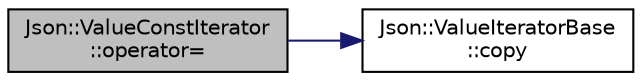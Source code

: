 digraph "Json::ValueConstIterator::operator="
{
 // LATEX_PDF_SIZE
  edge [fontname="Helvetica",fontsize="10",labelfontname="Helvetica",labelfontsize="10"];
  node [fontname="Helvetica",fontsize="10",shape=record];
  rankdir="LR";
  Node1 [label="Json::ValueConstIterator\l::operator=",height=0.2,width=0.4,color="black", fillcolor="grey75", style="filled", fontcolor="black",tooltip=" "];
  Node1 -> Node2 [color="midnightblue",fontsize="10",style="solid",fontname="Helvetica"];
  Node2 [label="Json::ValueIteratorBase\l::copy",height=0.2,width=0.4,color="black", fillcolor="white", style="filled",URL="$class_json_1_1_value_iterator_base.html#a496e6aba44808433ec5858c178be5719",tooltip=" "];
}
